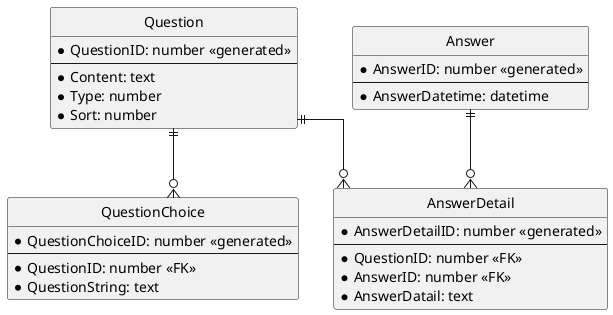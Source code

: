 @startuml entity-relationship
' hide the sport
hide circle

' avoid problems with angled crows feet
skinparam linetype ortho

entity Question {
  * QuestionID: number <<generated>>
  --
  * Content: text
  * Type: number
  * Sort: number
}

entity QuestionChoice {
  * QuestionChoiceID: number <<generated>>
  --
  * QuestionID: number <<FK>>
  * QuestionString: text
}

entity Answer {
  * AnswerID: number <<generated>>
  --
  * AnswerDatetime: datetime
}

entity AnswerDetail {
  * AnswerDetailID: number <<generated>>
  --
  * QuestionID: number <<FK>>
  * AnswerID: number <<FK>>
  * AnswerDatail: text
}

Answer ||--o{ AnswerDetail
Question ||--o{ QuestionChoice
Question ||--o{ AnswerDetail
@enduml
